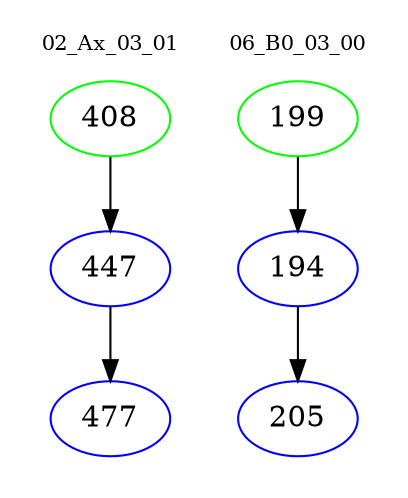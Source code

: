 digraph{
subgraph cluster_0 {
color = white
label = "02_Ax_03_01";
fontsize=10;
T0_408 [label="408", color="green"]
T0_408 -> T0_447 [color="black"]
T0_447 [label="447", color="blue"]
T0_447 -> T0_477 [color="black"]
T0_477 [label="477", color="blue"]
}
subgraph cluster_1 {
color = white
label = "06_B0_03_00";
fontsize=10;
T1_199 [label="199", color="green"]
T1_199 -> T1_194 [color="black"]
T1_194 [label="194", color="blue"]
T1_194 -> T1_205 [color="black"]
T1_205 [label="205", color="blue"]
}
}
